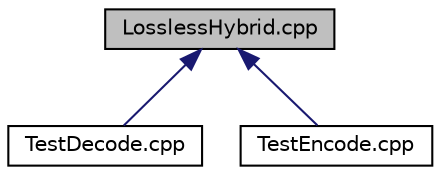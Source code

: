 digraph "LosslessHybrid.cpp"
{
 // LATEX_PDF_SIZE
  edge [fontname="Helvetica",fontsize="10",labelfontname="Helvetica",labelfontsize="10"];
  node [fontname="Helvetica",fontsize="10",shape=record];
  Node1 [label="LosslessHybrid.cpp",height=0.2,width=0.4,color="black", fillcolor="grey75", style="filled", fontcolor="black",tooltip="Class to encode and decode videos by blocks with inter frame encoding."];
  Node1 -> Node2 [dir="back",color="midnightblue",fontsize="10",style="solid",fontname="Helvetica"];
  Node2 [label="TestDecode.cpp",height=0.2,width=0.4,color="black", fillcolor="white", style="filled",URL="$TestDecode_8cpp.html",tooltip="Decode a video by passing the file it was encoded to."];
  Node1 -> Node3 [dir="back",color="midnightblue",fontsize="10",style="solid",fontname="Helvetica"];
  Node3 [label="TestEncode.cpp",height=0.2,width=0.4,color="black", fillcolor="white", style="filled",URL="$TestEncode_8cpp.html",tooltip="Encode a video file by hybrid encoding (intra and inter frame)"];
}
